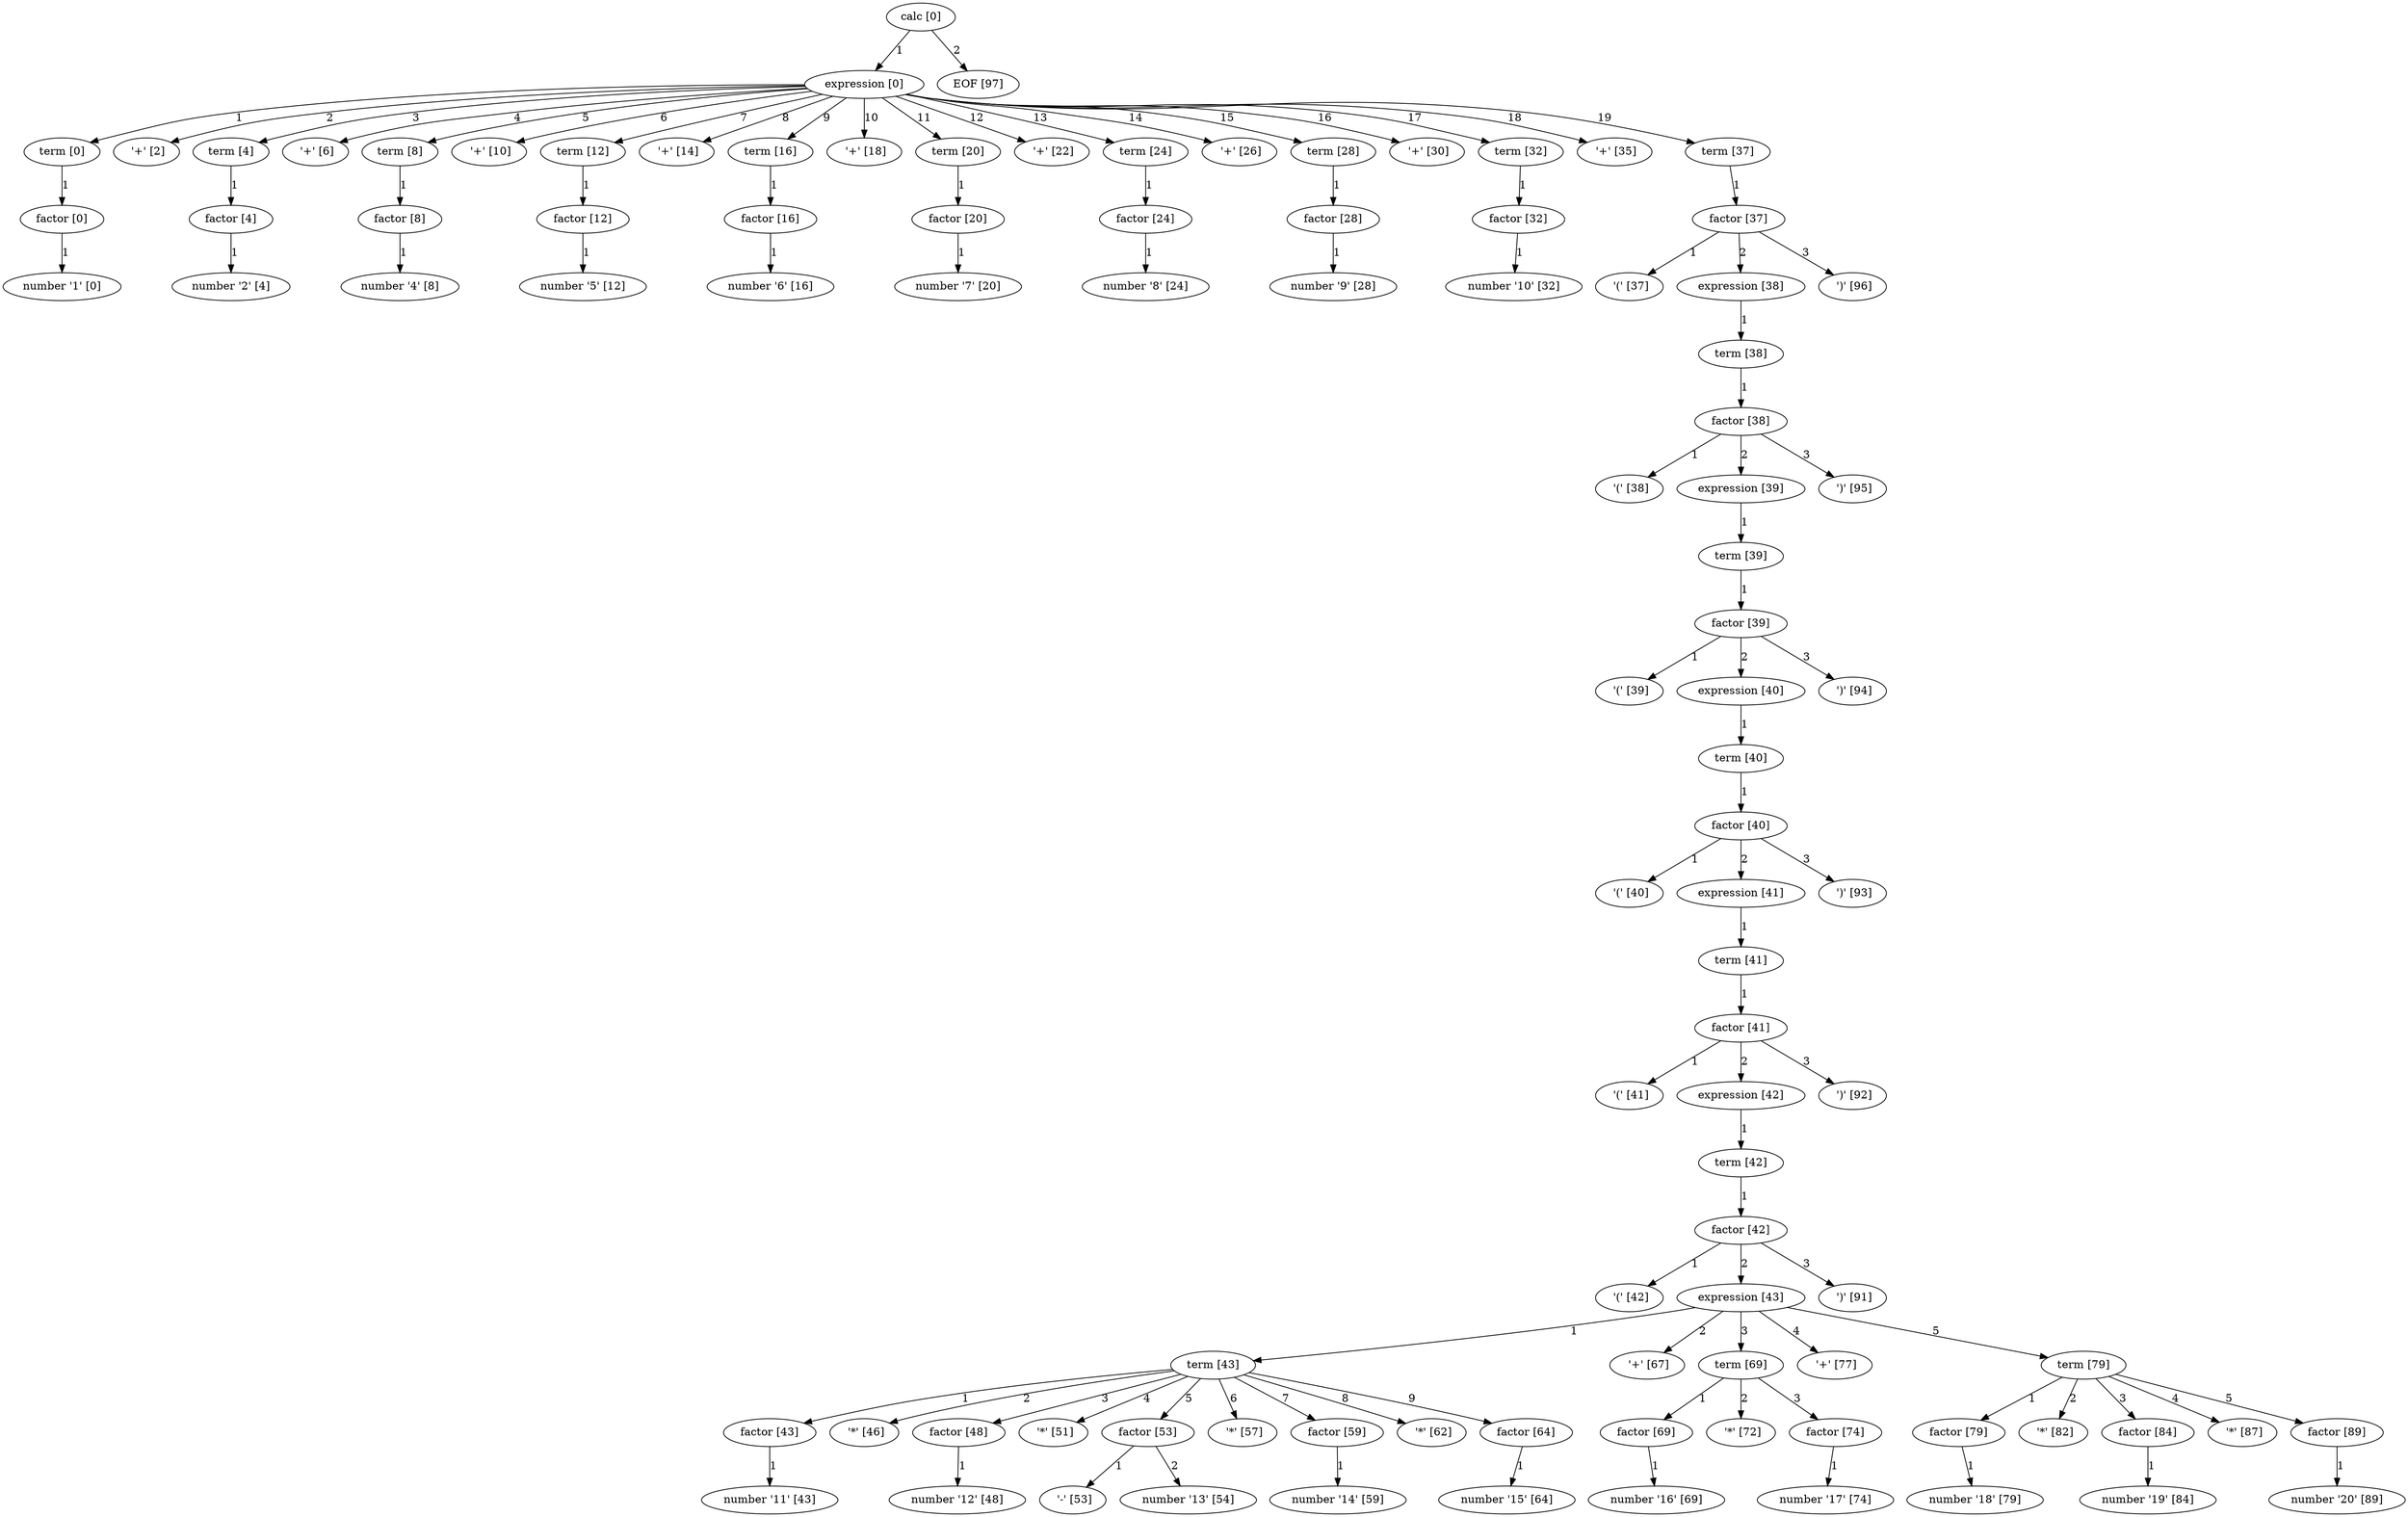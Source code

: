 digraph arpeggio_graph {
140255386029120 [label="calc [0]"];
140255386029120->140255386028992 [label="1"]

140255386028992 [label="expression [0]"];
140255386028992->140255385928256 [label="1"]

140255385928256 [label="term [0]"];
140255385928256->140255387184960 [label="1"]

140255387184960 [label="factor [0]"];
140255387184960->140255386824768 [label="1"]

140255386824768 [label="number '1' [0]"];
140255386028992->140255386348112 [label="2"]

140255386348112 [label=" '+' [2]"];
140255386028992->140255385928512 [label="3"]

140255385928512 [label="term [4]"];
140255385928512->140255385928384 [label="1"]

140255385928384 [label="factor [4]"];
140255385928384->140255386348336 [label="1"]

140255386348336 [label="number '2' [4]"];
140255386028992->140255386348448 [label="4"]

140255386348448 [label=" '+' [6]"];
140255386028992->140255385928768 [label="5"]

140255385928768 [label="term [8]"];
140255385928768->140255385928640 [label="1"]

140255385928640 [label="factor [8]"];
140255385928640->140255386348672 [label="1"]

140255386348672 [label="number '4' [8]"];
140255386028992->140255386348784 [label="6"]

140255386348784 [label=" '+' [10]"];
140255386028992->140255385929024 [label="7"]

140255385929024 [label="term [12]"];
140255385929024->140255385928896 [label="1"]

140255385928896 [label="factor [12]"];
140255385928896->140255386349008 [label="1"]

140255386349008 [label="number '5' [12]"];
140255386028992->140255386349120 [label="8"]

140255386349120 [label=" '+' [14]"];
140255386028992->140255385929280 [label="9"]

140255385929280 [label="term [16]"];
140255385929280->140255385929152 [label="1"]

140255385929152 [label="factor [16]"];
140255385929152->140255386349344 [label="1"]

140255386349344 [label="number '6' [16]"];
140255386028992->140255386349456 [label="10"]

140255386349456 [label=" '+' [18]"];
140255386028992->140255385929536 [label="11"]

140255385929536 [label="term [20]"];
140255385929536->140255385929408 [label="1"]

140255385929408 [label="factor [20]"];
140255385929408->140255386042544 [label="1"]

140255386042544 [label="number '7' [20]"];
140255386028992->140255386042656 [label="12"]

140255386042656 [label=" '+' [22]"];
140255386028992->140255385929792 [label="13"]

140255385929792 [label="term [24]"];
140255385929792->140255385929664 [label="1"]

140255385929664 [label="factor [24]"];
140255385929664->140255386042880 [label="1"]

140255386042880 [label="number '8' [24]"];
140255386028992->140255386042992 [label="14"]

140255386042992 [label=" '+' [26]"];
140255386028992->140255385930048 [label="15"]

140255385930048 [label="term [28]"];
140255385930048->140255385929920 [label="1"]

140255385929920 [label="factor [28]"];
140255385929920->140255386043216 [label="1"]

140255386043216 [label="number '9' [28]"];
140255386028992->140255386043328 [label="16"]

140255386043328 [label=" '+' [30]"];
140255386028992->140255385930304 [label="17"]

140255385930304 [label="term [32]"];
140255385930304->140255385930176 [label="1"]

140255385930176 [label="factor [32]"];
140255385930176->140255386043552 [label="1"]

140255386043552 [label="number '10' [32]"];
140255386028992->140255386043664 [label="18"]

140255386043664 [label=" '+' [35]"];
140255386028992->140255386028736 [label="19"]

140255386028736 [label="term [37]"];
140255386028736->140255386028608 [label="1"]

140255386028608 [label="factor [37]"];
140255386028608->140255386043776 [label="1"]

140255386043776 [label=" '(' [37]"];
140255386028608->140255386028480 [label="2"]

140255386028480 [label="expression [38]"];
140255386028480->140255386028352 [label="1"]

140255386028352 [label="term [38]"];
140255386028352->140255386028224 [label="1"]

140255386028224 [label="factor [38]"];
140255386028224->140255386043888 [label="1"]

140255386043888 [label=" '(' [38]"];
140255386028224->140255386028096 [label="2"]

140255386028096 [label="expression [39]"];
140255386028096->140255386027968 [label="1"]

140255386027968 [label="term [39]"];
140255386027968->140255386027840 [label="1"]

140255386027840 [label="factor [39]"];
140255386027840->140255386044000 [label="1"]

140255386044000 [label=" '(' [39]"];
140255386027840->140255386027712 [label="2"]

140255386027712 [label="expression [40]"];
140255386027712->140255386027584 [label="1"]

140255386027584 [label="term [40]"];
140255386027584->140255386027456 [label="1"]

140255386027456 [label="factor [40]"];
140255386027456->140255386044112 [label="1"]

140255386044112 [label=" '(' [40]"];
140255386027456->140255386027328 [label="2"]

140255386027328 [label="expression [41]"];
140255386027328->140255386027200 [label="1"]

140255386027200 [label="term [41]"];
140255386027200->140255386027072 [label="1"]

140255386027072 [label="factor [41]"];
140255386027072->140255386044224 [label="1"]

140255386044224 [label=" '(' [41]"];
140255386027072->140255386026944 [label="2"]

140255386026944 [label="expression [42]"];
140255386026944->140255386026816 [label="1"]

140255386026816 [label="term [42]"];
140255386026816->140255386026688 [label="1"]

140255386026688 [label="factor [42]"];
140255386026688->140255386044336 [label="1"]

140255386044336 [label=" '(' [42]"];
140255386026688->140255386026560 [label="2"]

140255386026560 [label="expression [43]"];
140255386026560->140255385931200 [label="1"]

140255385931200 [label="term [43]"];
140255385931200->140255385930432 [label="1"]

140255385930432 [label="factor [43]"];
140255385930432->140255386044560 [label="1"]

140255386044560 [label="number '11' [43]"];
140255385931200->140255386044672 [label="2"]

140255386044672 [label=" '*' [46]"];
140255385931200->140255385930560 [label="3"]

140255385930560 [label="factor [48]"];
140255385930560->140255386044896 [label="1"]

140255386044896 [label="number '12' [48]"];
140255385931200->140255386045008 [label="4"]

140255386045008 [label=" '*' [51]"];
140255385931200->140255385930688 [label="5"]

140255385930688 [label="factor [53]"];
140255385930688->140255386045120 [label="1"]

140255386045120 [label=" '-' [53]"];
140255385930688->140255386045344 [label="2"]

140255386045344 [label="number '13' [54]"];
140255385931200->140255386045456 [label="6"]

140255386045456 [label=" '*' [57]"];
140255385931200->140255385930816 [label="7"]

140255385930816 [label="factor [59]"];
140255385930816->140255386045680 [label="1"]

140255386045680 [label="number '14' [59]"];
140255385931200->140255386045792 [label="8"]

140255386045792 [label=" '*' [62]"];
140255385931200->140255385930944 [label="9"]

140255385930944 [label="factor [64]"];
140255385930944->140255386046016 [label="1"]

140255386046016 [label="number '15' [64]"];
140255386026560->140255386046128 [label="2"]

140255386046128 [label=" '+' [67]"];
140255386026560->140255385931584 [label="3"]

140255385931584 [label="term [69]"];
140255385931584->140255385931072 [label="1"]

140255385931072 [label="factor [69]"];
140255385931072->140255386046352 [label="1"]

140255386046352 [label="number '16' [69]"];
140255385931584->140255386058816 [label="2"]

140255386058816 [label=" '*' [72]"];
140255385931584->140255385931456 [label="3"]

140255385931456 [label="factor [74]"];
140255385931456->140255386059040 [label="1"]

140255386059040 [label="number '17' [74]"];
140255386026560->140255386059152 [label="4"]

140255386059152 [label=" '+' [77]"];
140255386026560->140255386026432 [label="5"]

140255386026432 [label="term [79]"];
140255386026432->140255386026048 [label="1"]

140255386026048 [label="factor [79]"];
140255386026048->140255386059376 [label="1"]

140255386059376 [label="number '18' [79]"];
140255386026432->140255386059488 [label="2"]

140255386059488 [label=" '*' [82]"];
140255386026432->140255386026176 [label="3"]

140255386026176 [label="factor [84]"];
140255386026176->140255386059712 [label="1"]

140255386059712 [label="number '19' [84]"];
140255386026432->140255386059824 [label="4"]

140255386059824 [label=" '*' [87]"];
140255386026432->140255386026304 [label="5"]

140255386026304 [label="factor [89]"];
140255386026304->140255386060048 [label="1"]

140255386060048 [label="number '20' [89]"];
140255386026688->140255386060160 [label="3"]

140255386060160 [label=" ')' [91]"];
140255386027072->140255386060272 [label="3"]

140255386060272 [label=" ')' [92]"];
140255386027456->140255386060384 [label="3"]

140255386060384 [label=" ')' [93]"];
140255386027840->140255386060496 [label="3"]

140255386060496 [label=" ')' [94]"];
140255386028224->140255386060608 [label="3"]

140255386060608 [label=" ')' [95]"];
140255386028608->140255386060720 [label="3"]

140255386060720 [label=" ')' [96]"];
140255386029120->140255386060832 [label="2"]

140255386060832 [label="EOF [97]"];
}